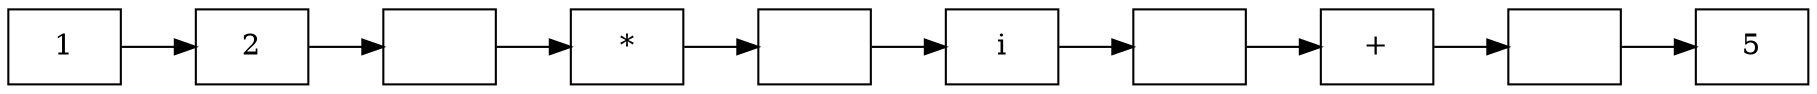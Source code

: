 digraph G {
  rankdir=LR;
  node [shape=record];
  character1 [label="{1}"];
  character2 [label="{2}"];
  character3 [label="{ }"];
  character4 [label="{*}"];
  character5 [label="{ }"];
  character6 [label="{i}"];
  character7 [label="{ }"];
  character8 [label="{+}"];
  character9 [label="{ }"];
  character10 [label="{5}"];
  character1 -> character2 -> character3 -> character4 -> character5 -> character6 -> character7 -> character8 -> character9 -> character10
}

